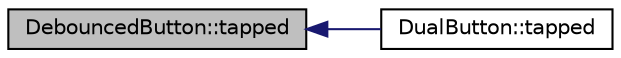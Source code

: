 digraph "DebouncedButton::tapped"
{
  edge [fontname="Helvetica",fontsize="10",labelfontname="Helvetica",labelfontsize="10"];
  node [fontname="Helvetica",fontsize="10",shape=record];
  rankdir="LR";
  Node36 [label="DebouncedButton::tapped",height=0.2,width=0.4,color="black", fillcolor="grey75", style="filled", fontcolor="black"];
  Node36 -> Node37 [dir="back",color="midnightblue",fontsize="10",style="solid",fontname="Helvetica"];
  Node37 [label="DualButton::tapped",height=0.2,width=0.4,color="black", fillcolor="white", style="filled",URL="$classDualButton.html#ac47bae80cd0ee01d144ea736d91b70a8"];
}
